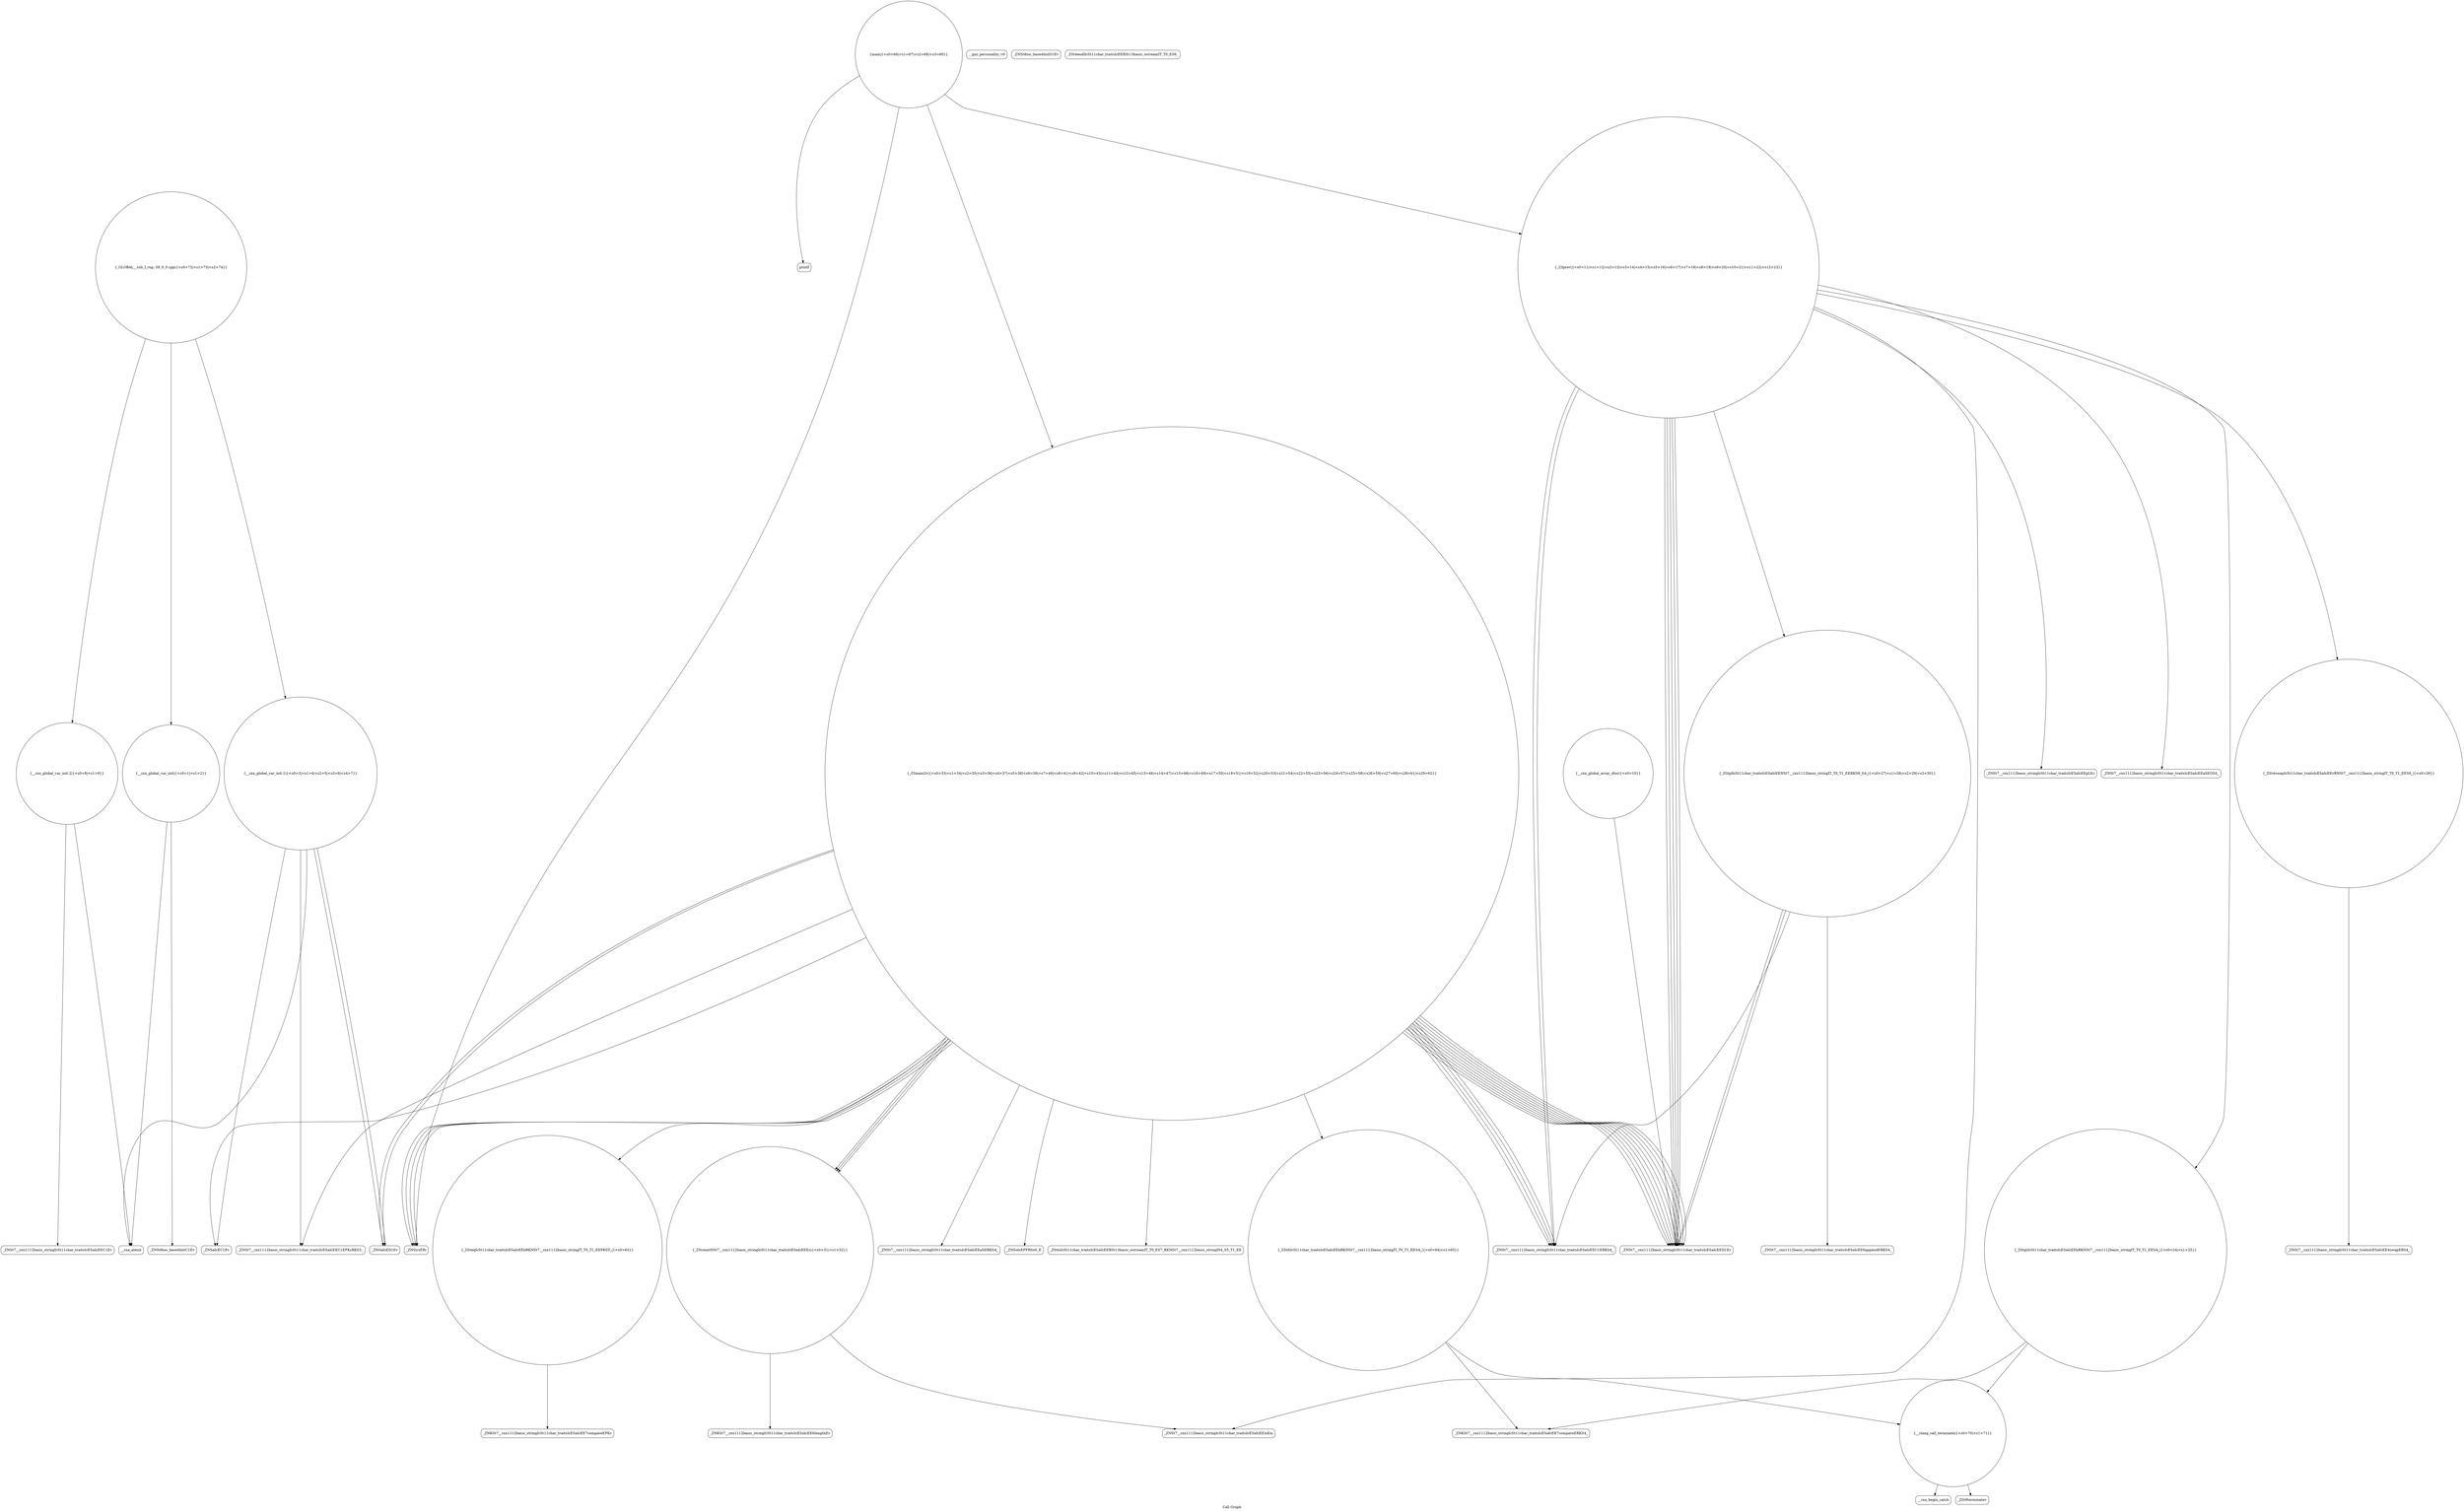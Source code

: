 digraph "Call Graph" {
	label="Call Graph";

	Node0x558477fe3370 [shape=record,shape=circle,label="{__cxx_global_var_init|{<s0>1|<s1>2}}"];
	Node0x558477fe3370:s0 -> Node0x558477fe3800[color=black];
	Node0x558477fe3370:s1 -> Node0x558477fe3900[color=black];
	Node0x558477fe4480 [shape=record,shape=circle,label="{_ZStltIcSt11char_traitsIcESaIcEEbRKNSt7__cxx1112basic_stringIT_T0_T1_EESA_|{<s0>64|<s1>65}}"];
	Node0x558477fe4480:s0 -> Node0x558477fe4800[color=black];
	Node0x558477fe4480:s1 -> Node0x558477fe4880[color=black];
	Node0x558477fe3b00 [shape=record,shape=Mrecord,label="{__gxx_personality_v0}"];
	Node0x558477fe4800 [shape=record,shape=Mrecord,label="{_ZNKSt7__cxx1112basic_stringIcSt11char_traitsIcESaIcEE7compareERKS4_}"];
	Node0x558477fe3e80 [shape=record,shape=Mrecord,label="{_ZNSt7__cxx1112basic_stringIcSt11char_traitsIcESaIcEEixEm}"];
	Node0x558477fe4b80 [shape=record,shape=circle,label="{_GLOBAL__sub_I_rng..58_0_0.cpp|{<s0>72|<s1>73|<s2>74}}"];
	Node0x558477fe4b80:s0 -> Node0x558477fe3370[color=black];
	Node0x558477fe4b80:s1 -> Node0x558477fe3980[color=black];
	Node0x558477fe4b80:s2 -> Node0x558477fe3c80[color=black];
	Node0x558477fe4200 [shape=record,shape=circle,label="{_Z5countNSt7__cxx1112basic_stringIcSt11char_traitsIcESaIcEEEc|{<s0>31|<s1>32}}"];
	Node0x558477fe4200:s0 -> Node0x558477fe4280[color=black];
	Node0x558477fe4200:s1 -> Node0x558477fe3e80[color=black];
	Node0x558477fe3880 [shape=record,shape=Mrecord,label="{_ZNSt8ios_base4InitD1Ev}"];
	Node0x558477fe4580 [shape=record,shape=Mrecord,label="{_ZStlsIcSt11char_traitsIcESaIcEERSt13basic_ostreamIT_T0_ES7_RKNSt7__cxx1112basic_stringIS4_S5_T1_EE}"];
	Node0x558477fe3c00 [shape=record,shape=Mrecord,label="{_ZNSt7__cxx1112basic_stringIcSt11char_traitsIcESaIcEED1Ev}"];
	Node0x558477fe4900 [shape=record,shape=Mrecord,label="{__cxa_begin_catch}"];
	Node0x558477fe3f80 [shape=record,shape=Mrecord,label="{_ZNSt7__cxx1112basic_stringIcSt11char_traitsIcESaIcEEC1ERKS4_}"];
	Node0x558477fe4300 [shape=record,shape=circle,label="{_Z5main2v|{<s0>33|<s1>34|<s2>35|<s3>36|<s4>37|<s5>38|<s6>39|<s7>40|<s8>41|<s9>42|<s10>43|<s11>44|<s12>45|<s13>46|<s14>47|<s15>48|<s16>49|<s17>50|<s18>51|<s19>52|<s20>53|<s21>54|<s22>55|<s23>56|<s24>57|<s25>58|<s26>59|<s27>60|<s28>61|<s29>62}}"];
	Node0x558477fe4300:s0 -> Node0x558477fe4380[color=black];
	Node0x558477fe4300:s1 -> Node0x558477fe4380[color=black];
	Node0x558477fe4300:s2 -> Node0x558477fe4380[color=black];
	Node0x558477fe4300:s3 -> Node0x558477fe4380[color=black];
	Node0x558477fe4300:s4 -> Node0x558477fe3a00[color=black];
	Node0x558477fe4300:s5 -> Node0x558477fe3a80[color=black];
	Node0x558477fe4300:s6 -> Node0x558477fe3b80[color=black];
	Node0x558477fe4300:s7 -> Node0x558477fe3f80[color=black];
	Node0x558477fe4300:s8 -> Node0x558477fe3f80[color=black];
	Node0x558477fe4300:s9 -> Node0x558477fe4200[color=black];
	Node0x558477fe4300:s10 -> Node0x558477fe3f80[color=black];
	Node0x558477fe4300:s11 -> Node0x558477fe4200[color=black];
	Node0x558477fe4300:s12 -> Node0x558477fe3f80[color=black];
	Node0x558477fe4300:s13 -> Node0x558477fe4200[color=black];
	Node0x558477fe4300:s14 -> Node0x558477fe3c00[color=black];
	Node0x558477fe4300:s15 -> Node0x558477fe3c00[color=black];
	Node0x558477fe4300:s16 -> Node0x558477fe3c00[color=black];
	Node0x558477fe4300:s17 -> Node0x558477fe4400[color=black];
	Node0x558477fe4300:s18 -> Node0x558477fe4480[color=black];
	Node0x558477fe4300:s19 -> Node0x558477fe4500[color=black];
	Node0x558477fe4300:s20 -> Node0x558477fe3b80[color=black];
	Node0x558477fe4300:s21 -> Node0x558477fe3c00[color=black];
	Node0x558477fe4300:s22 -> Node0x558477fe3c00[color=black];
	Node0x558477fe4300:s23 -> Node0x558477fe3c00[color=black];
	Node0x558477fe4300:s24 -> Node0x558477fe3c00[color=black];
	Node0x558477fe4300:s25 -> Node0x558477fe3c00[color=black];
	Node0x558477fe4300:s26 -> Node0x558477fe4580[color=black];
	Node0x558477fe4300:s27 -> Node0x558477fe4600[color=black];
	Node0x558477fe4300:s28 -> Node0x558477fe3c00[color=black];
	Node0x558477fe4300:s29 -> Node0x558477fe3c00[color=black];
	Node0x558477fe3980 [shape=record,shape=circle,label="{__cxx_global_var_init.1|{<s0>3|<s1>4|<s2>5|<s3>6|<s4>7}}"];
	Node0x558477fe3980:s0 -> Node0x558477fe3a00[color=black];
	Node0x558477fe3980:s1 -> Node0x558477fe3a80[color=black];
	Node0x558477fe3980:s2 -> Node0x558477fe3b80[color=black];
	Node0x558477fe3980:s3 -> Node0x558477fe3900[color=black];
	Node0x558477fe3980:s4 -> Node0x558477fe3b80[color=black];
	Node0x558477fe4680 [shape=record,shape=Mrecord,label="{_ZSt4endlIcSt11char_traitsIcEERSt13basic_ostreamIT_T0_ES6_}"];
	Node0x558477fe3d00 [shape=record,shape=Mrecord,label="{_ZNSt7__cxx1112basic_stringIcSt11char_traitsIcESaIcEEC1Ev}"];
	Node0x558477fe4a00 [shape=record,shape=Mrecord,label="{_ZNSt7__cxx1112basic_stringIcSt11char_traitsIcESaIcEE4swapERS4_}"];
	Node0x558477fe4080 [shape=record,shape=circle,label="{_ZSt4swapIcSt11char_traitsIcESaIcEEvRNSt7__cxx1112basic_stringIT_T0_T1_EES9_|{<s0>26}}"];
	Node0x558477fe4080:s0 -> Node0x558477fe4a00[color=black];
	Node0x558477fe4400 [shape=record,shape=circle,label="{_ZSteqIcSt11char_traitsIcESaIcEEbRKNSt7__cxx1112basic_stringIT_T0_T1_EEPKS5_|{<s0>63}}"];
	Node0x558477fe4400:s0 -> Node0x558477fe4b00[color=black];
	Node0x558477fe3a80 [shape=record,shape=Mrecord,label="{_ZNSt7__cxx1112basic_stringIcSt11char_traitsIcESaIcEEC1EPKcRKS3_}"];
	Node0x558477fe4780 [shape=record,shape=Mrecord,label="{printf}"];
	Node0x558477fe3e00 [shape=record,shape=circle,label="{_Z3prev|{<s0>11|<s1>12|<s2>13|<s3>14|<s4>15|<s5>16|<s6>17|<s7>18|<s8>19|<s9>20|<s10>21|<s11>22|<s12>23}}"];
	Node0x558477fe3e00:s0 -> Node0x558477fe3e80[color=black];
	Node0x558477fe3e00:s1 -> Node0x558477fe3f00[color=black];
	Node0x558477fe3e00:s2 -> Node0x558477fe3f80[color=black];
	Node0x558477fe3e00:s3 -> Node0x558477fe3f80[color=black];
	Node0x558477fe3e00:s4 -> Node0x558477fe4000[color=black];
	Node0x558477fe3e00:s5 -> Node0x558477fe4080[color=black];
	Node0x558477fe3e00:s6 -> Node0x558477fe4100[color=black];
	Node0x558477fe3e00:s7 -> Node0x558477fe4180[color=black];
	Node0x558477fe3e00:s8 -> Node0x558477fe3c00[color=black];
	Node0x558477fe3e00:s9 -> Node0x558477fe3c00[color=black];
	Node0x558477fe3e00:s10 -> Node0x558477fe3c00[color=black];
	Node0x558477fe3e00:s11 -> Node0x558477fe3c00[color=black];
	Node0x558477fe3e00:s12 -> Node0x558477fe3c00[color=black];
	Node0x558477fe4b00 [shape=record,shape=Mrecord,label="{_ZNKSt7__cxx1112basic_stringIcSt11char_traitsIcESaIcEE7compareEPKc}"];
	Node0x558477fe4180 [shape=record,shape=Mrecord,label="{_ZNSt7__cxx1112basic_stringIcSt11char_traitsIcESaIcEEaSEOS4_}"];
	Node0x558477fe3800 [shape=record,shape=Mrecord,label="{_ZNSt8ios_base4InitC1Ev}"];
	Node0x558477fe4500 [shape=record,shape=Mrecord,label="{_ZNSt7__cxx1112basic_stringIcSt11char_traitsIcESaIcEEaSERKS4_}"];
	Node0x558477fe3b80 [shape=record,shape=Mrecord,label="{_ZNSaIcED1Ev}"];
	Node0x558477fe4880 [shape=record,shape=circle,label="{__clang_call_terminate|{<s0>70|<s1>71}}"];
	Node0x558477fe4880:s0 -> Node0x558477fe4900[color=black];
	Node0x558477fe4880:s1 -> Node0x558477fe4980[color=black];
	Node0x558477fe3f00 [shape=record,shape=Mrecord,label="{_ZNSt7__cxx1112basic_stringIcSt11char_traitsIcESaIcEEpLEc}"];
	Node0x558477fe4280 [shape=record,shape=Mrecord,label="{_ZNKSt7__cxx1112basic_stringIcSt11char_traitsIcESaIcEE6lengthEv}"];
	Node0x558477fe3900 [shape=record,shape=Mrecord,label="{__cxa_atexit}"];
	Node0x558477fe4600 [shape=record,shape=Mrecord,label="{_ZNSolsEPFRSoS_E}"];
	Node0x558477fe3c80 [shape=record,shape=circle,label="{__cxx_global_var_init.2|{<s0>8|<s1>9}}"];
	Node0x558477fe3c80:s0 -> Node0x558477fe3d00[color=black];
	Node0x558477fe3c80:s1 -> Node0x558477fe3900[color=black];
	Node0x558477fe4980 [shape=record,shape=Mrecord,label="{_ZSt9terminatev}"];
	Node0x558477fe4000 [shape=record,shape=circle,label="{_ZStgtIcSt11char_traitsIcESaIcEEbRKNSt7__cxx1112basic_stringIT_T0_T1_EESA_|{<s0>24|<s1>25}}"];
	Node0x558477fe4000:s0 -> Node0x558477fe4800[color=black];
	Node0x558477fe4000:s1 -> Node0x558477fe4880[color=black];
	Node0x558477fe4380 [shape=record,shape=Mrecord,label="{_ZNSirsERi}"];
	Node0x558477fe3a00 [shape=record,shape=Mrecord,label="{_ZNSaIcEC1Ev}"];
	Node0x558477fe4700 [shape=record,shape=circle,label="{main|{<s0>66|<s1>67|<s2>68|<s3>69}}"];
	Node0x558477fe4700:s0 -> Node0x558477fe3e00[color=black];
	Node0x558477fe4700:s1 -> Node0x558477fe4380[color=black];
	Node0x558477fe4700:s2 -> Node0x558477fe4780[color=black];
	Node0x558477fe4700:s3 -> Node0x558477fe4300[color=black];
	Node0x558477fe3d80 [shape=record,shape=circle,label="{__cxx_global_array_dtor|{<s0>10}}"];
	Node0x558477fe3d80:s0 -> Node0x558477fe3c00[color=black];
	Node0x558477fe4a80 [shape=record,shape=Mrecord,label="{_ZNSt7__cxx1112basic_stringIcSt11char_traitsIcESaIcEE6appendERKS4_}"];
	Node0x558477fe4100 [shape=record,shape=circle,label="{_ZStplIcSt11char_traitsIcESaIcEENSt7__cxx1112basic_stringIT_T0_T1_EERKS8_SA_|{<s0>27|<s1>28|<s2>29|<s3>30}}"];
	Node0x558477fe4100:s0 -> Node0x558477fe3f80[color=black];
	Node0x558477fe4100:s1 -> Node0x558477fe4a80[color=black];
	Node0x558477fe4100:s2 -> Node0x558477fe3c00[color=black];
	Node0x558477fe4100:s3 -> Node0x558477fe3c00[color=black];
}
